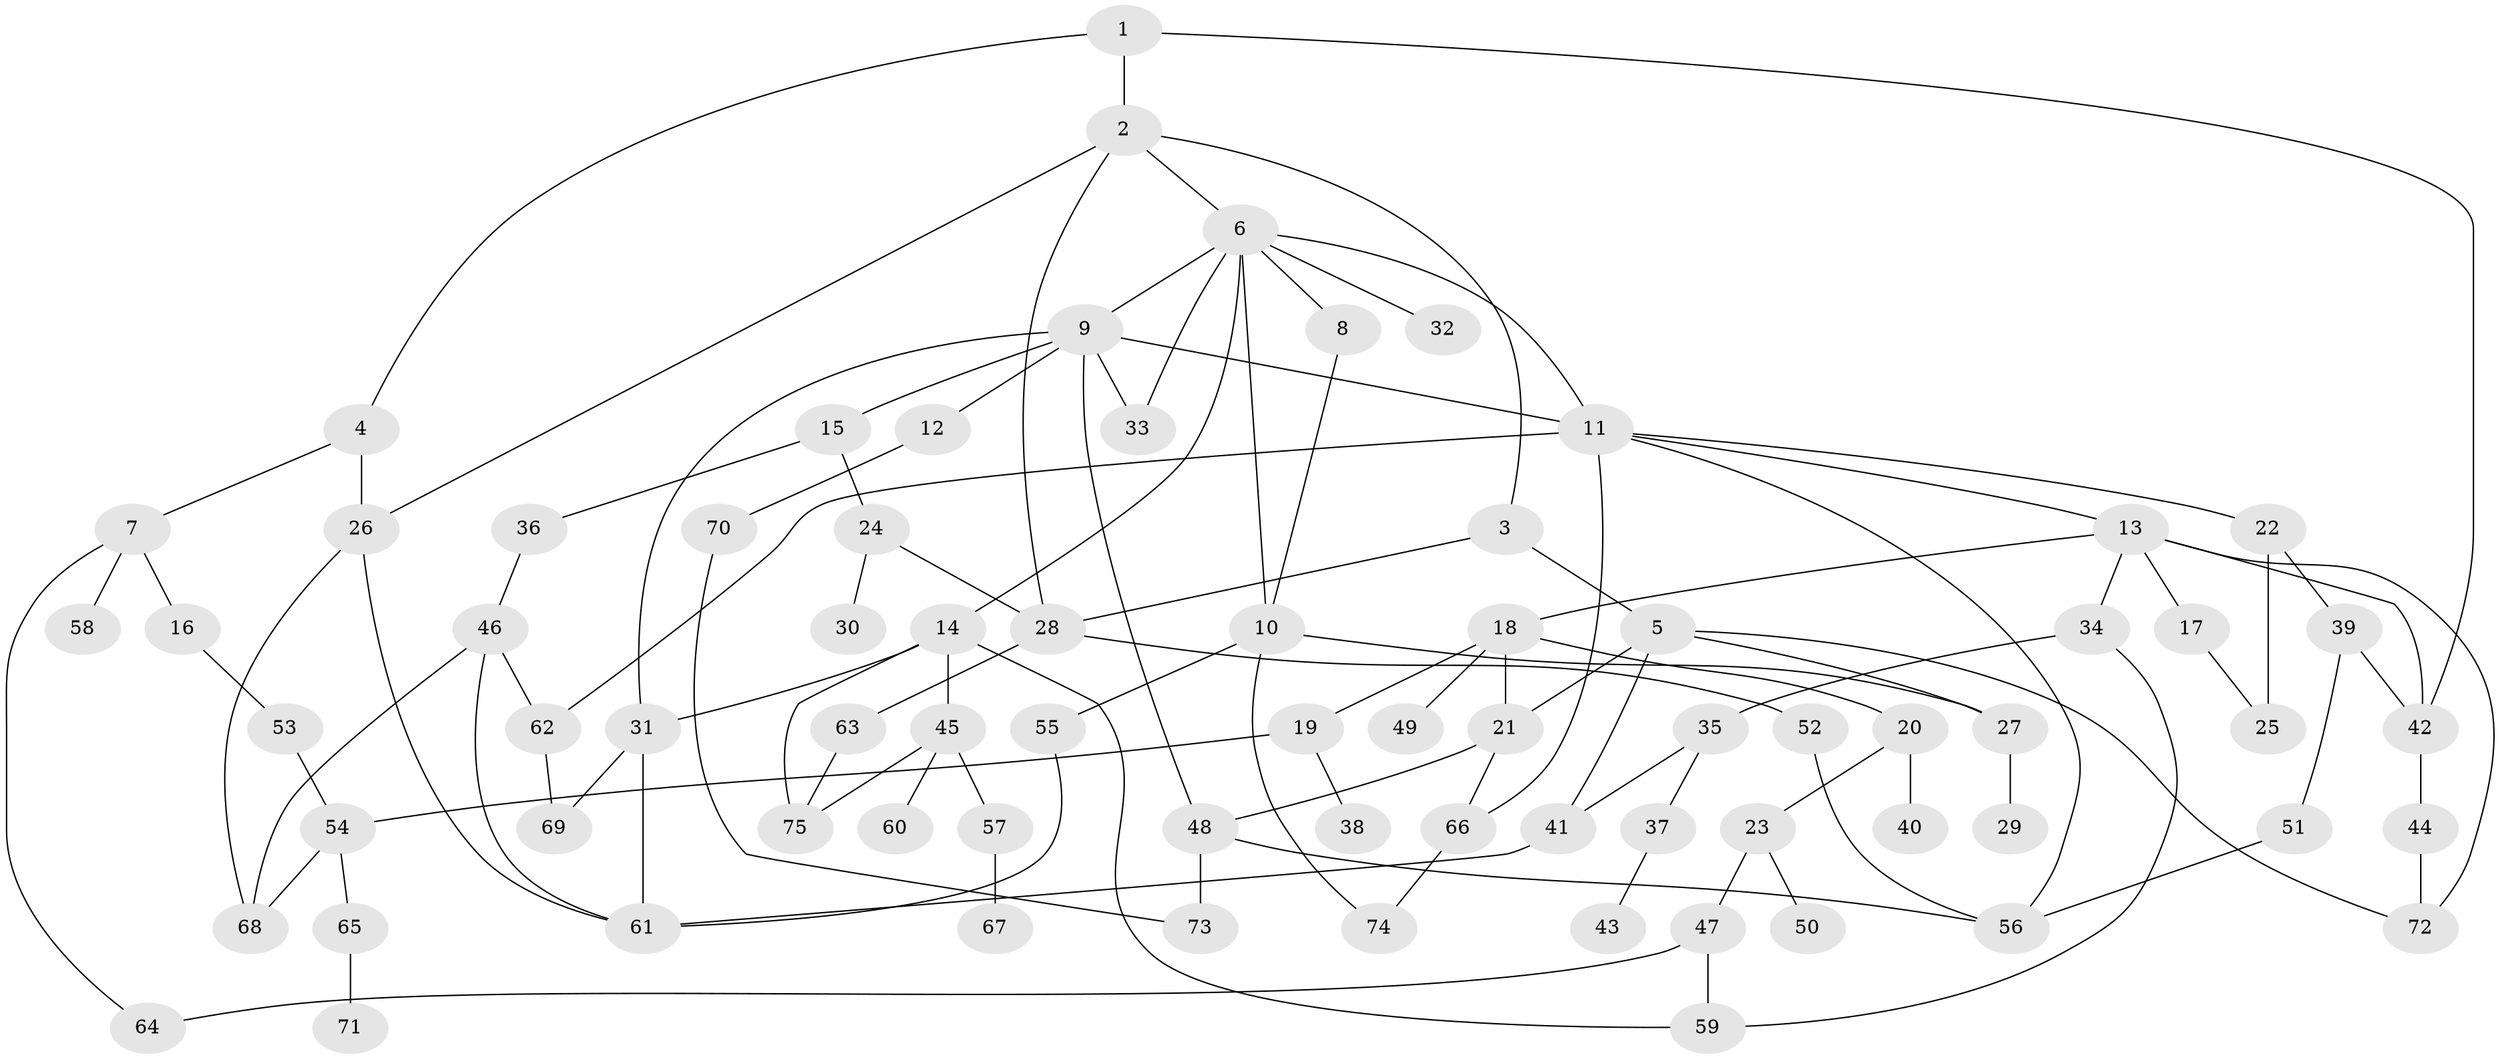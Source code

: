 // Generated by graph-tools (version 1.1) at 2025/34/03/09/25 02:34:22]
// undirected, 75 vertices, 110 edges
graph export_dot {
graph [start="1"]
  node [color=gray90,style=filled];
  1;
  2;
  3;
  4;
  5;
  6;
  7;
  8;
  9;
  10;
  11;
  12;
  13;
  14;
  15;
  16;
  17;
  18;
  19;
  20;
  21;
  22;
  23;
  24;
  25;
  26;
  27;
  28;
  29;
  30;
  31;
  32;
  33;
  34;
  35;
  36;
  37;
  38;
  39;
  40;
  41;
  42;
  43;
  44;
  45;
  46;
  47;
  48;
  49;
  50;
  51;
  52;
  53;
  54;
  55;
  56;
  57;
  58;
  59;
  60;
  61;
  62;
  63;
  64;
  65;
  66;
  67;
  68;
  69;
  70;
  71;
  72;
  73;
  74;
  75;
  1 -- 2;
  1 -- 4;
  1 -- 42;
  2 -- 3;
  2 -- 6;
  2 -- 28;
  2 -- 26;
  3 -- 5;
  3 -- 28;
  4 -- 7;
  4 -- 26;
  5 -- 21;
  5 -- 27;
  5 -- 41;
  5 -- 72;
  6 -- 8;
  6 -- 9;
  6 -- 10;
  6 -- 14;
  6 -- 32;
  6 -- 33;
  6 -- 11;
  7 -- 16;
  7 -- 58;
  7 -- 64;
  8 -- 10;
  9 -- 11;
  9 -- 12;
  9 -- 15;
  9 -- 31;
  9 -- 48;
  9 -- 33;
  10 -- 55;
  10 -- 74;
  10 -- 27;
  11 -- 13;
  11 -- 22;
  11 -- 56;
  11 -- 66;
  11 -- 62;
  12 -- 70;
  13 -- 17;
  13 -- 18;
  13 -- 34;
  13 -- 72;
  13 -- 42;
  14 -- 45;
  14 -- 59;
  14 -- 75;
  14 -- 31;
  15 -- 24;
  15 -- 36;
  16 -- 53;
  17 -- 25;
  18 -- 19;
  18 -- 20;
  18 -- 49;
  18 -- 21;
  19 -- 38;
  19 -- 54;
  20 -- 23;
  20 -- 40;
  21 -- 48;
  21 -- 66;
  22 -- 39;
  22 -- 25;
  23 -- 47;
  23 -- 50;
  24 -- 30;
  24 -- 28;
  26 -- 68;
  26 -- 61;
  27 -- 29;
  28 -- 52;
  28 -- 63;
  31 -- 69;
  31 -- 61;
  34 -- 35;
  34 -- 59;
  35 -- 37;
  35 -- 41;
  36 -- 46;
  37 -- 43;
  39 -- 42;
  39 -- 51;
  41 -- 61;
  42 -- 44;
  44 -- 72;
  45 -- 57;
  45 -- 60;
  45 -- 75;
  46 -- 61;
  46 -- 62;
  46 -- 68;
  47 -- 64;
  47 -- 59;
  48 -- 56;
  48 -- 73;
  51 -- 56;
  52 -- 56;
  53 -- 54;
  54 -- 65;
  54 -- 68;
  55 -- 61;
  57 -- 67;
  62 -- 69;
  63 -- 75;
  65 -- 71;
  66 -- 74;
  70 -- 73;
}
